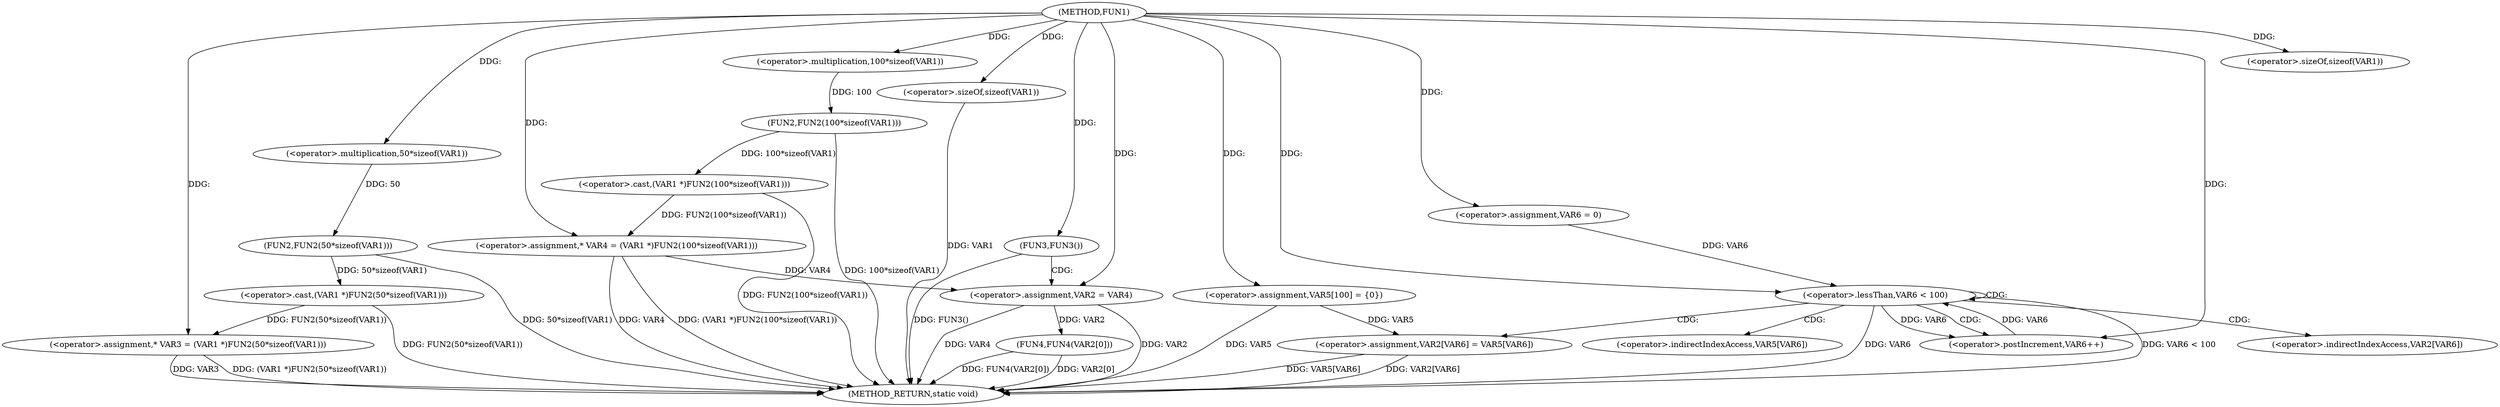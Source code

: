 digraph FUN1 {  
"1000100" [label = "(METHOD,FUN1)" ]
"1000156" [label = "(METHOD_RETURN,static void)" ]
"1000104" [label = "(<operator>.assignment,* VAR3 = (VAR1 *)FUN2(50*sizeof(VAR1)))" ]
"1000106" [label = "(<operator>.cast,(VAR1 *)FUN2(50*sizeof(VAR1)))" ]
"1000108" [label = "(FUN2,FUN2(50*sizeof(VAR1)))" ]
"1000109" [label = "(<operator>.multiplication,50*sizeof(VAR1))" ]
"1000111" [label = "(<operator>.sizeOf,sizeof(VAR1))" ]
"1000114" [label = "(<operator>.assignment,* VAR4 = (VAR1 *)FUN2(100*sizeof(VAR1)))" ]
"1000116" [label = "(<operator>.cast,(VAR1 *)FUN2(100*sizeof(VAR1)))" ]
"1000118" [label = "(FUN2,FUN2(100*sizeof(VAR1)))" ]
"1000119" [label = "(<operator>.multiplication,100*sizeof(VAR1))" ]
"1000121" [label = "(<operator>.sizeOf,sizeof(VAR1))" ]
"1000124" [label = "(FUN3,FUN3())" ]
"1000126" [label = "(<operator>.assignment,VAR2 = VAR4)" ]
"1000131" [label = "(<operator>.assignment,VAR5[100] = {0})" ]
"1000136" [label = "(<operator>.assignment,VAR6 = 0)" ]
"1000139" [label = "(<operator>.lessThan,VAR6 < 100)" ]
"1000142" [label = "(<operator>.postIncrement,VAR6++)" ]
"1000145" [label = "(<operator>.assignment,VAR2[VAR6] = VAR5[VAR6])" ]
"1000152" [label = "(FUN4,FUN4(VAR2[0]))" ]
"1000146" [label = "(<operator>.indirectIndexAccess,VAR2[VAR6])" ]
"1000149" [label = "(<operator>.indirectIndexAccess,VAR5[VAR6])" ]
  "1000106" -> "1000156"  [ label = "DDG: FUN2(50*sizeof(VAR1))"] 
  "1000104" -> "1000156"  [ label = "DDG: VAR3"] 
  "1000145" -> "1000156"  [ label = "DDG: VAR5[VAR6]"] 
  "1000116" -> "1000156"  [ label = "DDG: FUN2(100*sizeof(VAR1))"] 
  "1000126" -> "1000156"  [ label = "DDG: VAR4"] 
  "1000118" -> "1000156"  [ label = "DDG: 100*sizeof(VAR1)"] 
  "1000145" -> "1000156"  [ label = "DDG: VAR2[VAR6]"] 
  "1000114" -> "1000156"  [ label = "DDG: (VAR1 *)FUN2(100*sizeof(VAR1))"] 
  "1000131" -> "1000156"  [ label = "DDG: VAR5"] 
  "1000139" -> "1000156"  [ label = "DDG: VAR6 < 100"] 
  "1000139" -> "1000156"  [ label = "DDG: VAR6"] 
  "1000152" -> "1000156"  [ label = "DDG: FUN4(VAR2[0])"] 
  "1000114" -> "1000156"  [ label = "DDG: VAR4"] 
  "1000126" -> "1000156"  [ label = "DDG: VAR2"] 
  "1000152" -> "1000156"  [ label = "DDG: VAR2[0]"] 
  "1000121" -> "1000156"  [ label = "DDG: VAR1"] 
  "1000104" -> "1000156"  [ label = "DDG: (VAR1 *)FUN2(50*sizeof(VAR1))"] 
  "1000108" -> "1000156"  [ label = "DDG: 50*sizeof(VAR1)"] 
  "1000124" -> "1000156"  [ label = "DDG: FUN3()"] 
  "1000106" -> "1000104"  [ label = "DDG: FUN2(50*sizeof(VAR1))"] 
  "1000100" -> "1000104"  [ label = "DDG: "] 
  "1000108" -> "1000106"  [ label = "DDG: 50*sizeof(VAR1)"] 
  "1000109" -> "1000108"  [ label = "DDG: 50"] 
  "1000100" -> "1000109"  [ label = "DDG: "] 
  "1000100" -> "1000111"  [ label = "DDG: "] 
  "1000116" -> "1000114"  [ label = "DDG: FUN2(100*sizeof(VAR1))"] 
  "1000100" -> "1000114"  [ label = "DDG: "] 
  "1000118" -> "1000116"  [ label = "DDG: 100*sizeof(VAR1)"] 
  "1000119" -> "1000118"  [ label = "DDG: 100"] 
  "1000100" -> "1000119"  [ label = "DDG: "] 
  "1000100" -> "1000121"  [ label = "DDG: "] 
  "1000100" -> "1000124"  [ label = "DDG: "] 
  "1000114" -> "1000126"  [ label = "DDG: VAR4"] 
  "1000100" -> "1000126"  [ label = "DDG: "] 
  "1000100" -> "1000131"  [ label = "DDG: "] 
  "1000100" -> "1000136"  [ label = "DDG: "] 
  "1000142" -> "1000139"  [ label = "DDG: VAR6"] 
  "1000136" -> "1000139"  [ label = "DDG: VAR6"] 
  "1000100" -> "1000139"  [ label = "DDG: "] 
  "1000139" -> "1000142"  [ label = "DDG: VAR6"] 
  "1000100" -> "1000142"  [ label = "DDG: "] 
  "1000131" -> "1000145"  [ label = "DDG: VAR5"] 
  "1000126" -> "1000152"  [ label = "DDG: VAR2"] 
  "1000124" -> "1000126"  [ label = "CDG: "] 
  "1000139" -> "1000142"  [ label = "CDG: "] 
  "1000139" -> "1000145"  [ label = "CDG: "] 
  "1000139" -> "1000139"  [ label = "CDG: "] 
  "1000139" -> "1000146"  [ label = "CDG: "] 
  "1000139" -> "1000149"  [ label = "CDG: "] 
}
